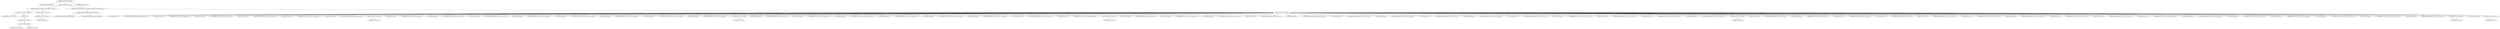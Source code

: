 digraph "TIFFFieldSetGetSize" {  
"27176" [label = <(METHOD,TIFFFieldSetGetSize)<SUB>866</SUB>> ]
"27177" [label = <(PARAM,const TIFFField *fip)<SUB>866</SUB>> ]
"27178" [label = <(BLOCK,&lt;empty&gt;,&lt;empty&gt;)<SUB>867</SUB>> ]
"27179" [label = <(CONTROL_STRUCTURE,if (fip == NULL),if (fip == NULL))<SUB>878</SUB>> ]
"27180" [label = <(&lt;operator&gt;.equals,fip == NULL)<SUB>878</SUB>> ]
"27181" [label = <(IDENTIFIER,fip,fip == NULL)<SUB>878</SUB>> ]
"27182" [label = <(NULL,NULL)<SUB>878</SUB>> ]
"27183" [label = <(BLOCK,&lt;empty&gt;,&lt;empty&gt;)> ]
"27184" [label = <(&lt;operator&gt;.cast,(void *)0)<SUB>878</SUB>> ]
"27185" [label = <(UNKNOWN,void *,void *)<SUB>878</SUB>> ]
"27186" [label = <(LITERAL,0,(void *)0)<SUB>878</SUB>> ]
"27187" [label = <(BLOCK,&lt;empty&gt;,&lt;empty&gt;)<SUB>879</SUB>> ]
"27188" [label = <(RETURN,return 0;,return 0;)<SUB>879</SUB>> ]
"27189" [label = <(LITERAL,0,return 0;)<SUB>879</SUB>> ]
"27190" [label = <(CONTROL_STRUCTURE,switch(fip-&gt;set_field_type),switch(fip-&gt;set_field_type))<SUB>881</SUB>> ]
"27191" [label = <(&lt;operator&gt;.indirectFieldAccess,fip-&gt;set_field_type)<SUB>881</SUB>> ]
"27192" [label = <(IDENTIFIER,fip,switch(fip-&gt;set_field_type))<SUB>881</SUB>> ]
"27193" [label = <(FIELD_IDENTIFIER,set_field_type,set_field_type)<SUB>881</SUB>> ]
"27194" [label = <(BLOCK,&lt;empty&gt;,&lt;empty&gt;)<SUB>882</SUB>> ]
"27195" [label = <(JUMP_TARGET,case)<SUB>883</SUB>> ]
"27196" [label = <(IDENTIFIER,TIFF_SETGET_UNDEFINED,&lt;empty&gt;)<SUB>883</SUB>> ]
"27197" [label = <(JUMP_TARGET,case)<SUB>884</SUB>> ]
"27198" [label = <(IDENTIFIER,TIFF_SETGET_ASCII,&lt;empty&gt;)<SUB>884</SUB>> ]
"27199" [label = <(JUMP_TARGET,case)<SUB>885</SUB>> ]
"27200" [label = <(IDENTIFIER,TIFF_SETGET_C0_ASCII,&lt;empty&gt;)<SUB>885</SUB>> ]
"27201" [label = <(JUMP_TARGET,case)<SUB>886</SUB>> ]
"27202" [label = <(IDENTIFIER,TIFF_SETGET_C16_ASCII,&lt;empty&gt;)<SUB>886</SUB>> ]
"27203" [label = <(JUMP_TARGET,case)<SUB>887</SUB>> ]
"27204" [label = <(IDENTIFIER,TIFF_SETGET_C32_ASCII,&lt;empty&gt;)<SUB>887</SUB>> ]
"27205" [label = <(JUMP_TARGET,case)<SUB>888</SUB>> ]
"27206" [label = <(IDENTIFIER,TIFF_SETGET_OTHER,&lt;empty&gt;)<SUB>888</SUB>> ]
"27207" [label = <(RETURN,return 1;,return 1;)<SUB>889</SUB>> ]
"27208" [label = <(LITERAL,1,return 1;)<SUB>889</SUB>> ]
"27209" [label = <(JUMP_TARGET,case)<SUB>890</SUB>> ]
"27210" [label = <(IDENTIFIER,TIFF_SETGET_UINT8,&lt;empty&gt;)<SUB>890</SUB>> ]
"27211" [label = <(JUMP_TARGET,case)<SUB>891</SUB>> ]
"27212" [label = <(IDENTIFIER,TIFF_SETGET_SINT8,&lt;empty&gt;)<SUB>891</SUB>> ]
"27213" [label = <(JUMP_TARGET,case)<SUB>892</SUB>> ]
"27214" [label = <(IDENTIFIER,TIFF_SETGET_C0_UINT8,&lt;empty&gt;)<SUB>892</SUB>> ]
"27215" [label = <(JUMP_TARGET,case)<SUB>893</SUB>> ]
"27216" [label = <(IDENTIFIER,TIFF_SETGET_C0_SINT8,&lt;empty&gt;)<SUB>893</SUB>> ]
"27217" [label = <(JUMP_TARGET,case)<SUB>894</SUB>> ]
"27218" [label = <(IDENTIFIER,TIFF_SETGET_C16_UINT8,&lt;empty&gt;)<SUB>894</SUB>> ]
"27219" [label = <(JUMP_TARGET,case)<SUB>895</SUB>> ]
"27220" [label = <(IDENTIFIER,TIFF_SETGET_C16_SINT8,&lt;empty&gt;)<SUB>895</SUB>> ]
"27221" [label = <(JUMP_TARGET,case)<SUB>896</SUB>> ]
"27222" [label = <(IDENTIFIER,TIFF_SETGET_C32_UINT8,&lt;empty&gt;)<SUB>896</SUB>> ]
"27223" [label = <(JUMP_TARGET,case)<SUB>897</SUB>> ]
"27224" [label = <(IDENTIFIER,TIFF_SETGET_C32_SINT8,&lt;empty&gt;)<SUB>897</SUB>> ]
"27225" [label = <(RETURN,return 1;,return 1;)<SUB>898</SUB>> ]
"27226" [label = <(LITERAL,1,return 1;)<SUB>898</SUB>> ]
"27227" [label = <(JUMP_TARGET,case)<SUB>899</SUB>> ]
"27228" [label = <(IDENTIFIER,TIFF_SETGET_UINT16,&lt;empty&gt;)<SUB>899</SUB>> ]
"27229" [label = <(JUMP_TARGET,case)<SUB>900</SUB>> ]
"27230" [label = <(IDENTIFIER,TIFF_SETGET_SINT16,&lt;empty&gt;)<SUB>900</SUB>> ]
"27231" [label = <(JUMP_TARGET,case)<SUB>901</SUB>> ]
"27232" [label = <(IDENTIFIER,TIFF_SETGET_C0_UINT16,&lt;empty&gt;)<SUB>901</SUB>> ]
"27233" [label = <(JUMP_TARGET,case)<SUB>902</SUB>> ]
"27234" [label = <(IDENTIFIER,TIFF_SETGET_C0_SINT16,&lt;empty&gt;)<SUB>902</SUB>> ]
"27235" [label = <(JUMP_TARGET,case)<SUB>903</SUB>> ]
"27236" [label = <(IDENTIFIER,TIFF_SETGET_C16_UINT16,&lt;empty&gt;)<SUB>903</SUB>> ]
"27237" [label = <(JUMP_TARGET,case)<SUB>904</SUB>> ]
"27238" [label = <(IDENTIFIER,TIFF_SETGET_C16_SINT16,&lt;empty&gt;)<SUB>904</SUB>> ]
"27239" [label = <(JUMP_TARGET,case)<SUB>905</SUB>> ]
"27240" [label = <(IDENTIFIER,TIFF_SETGET_C32_UINT16,&lt;empty&gt;)<SUB>905</SUB>> ]
"27241" [label = <(JUMP_TARGET,case)<SUB>906</SUB>> ]
"27242" [label = <(IDENTIFIER,TIFF_SETGET_C32_SINT16,&lt;empty&gt;)<SUB>906</SUB>> ]
"27243" [label = <(RETURN,return 2;,return 2;)<SUB>907</SUB>> ]
"27244" [label = <(LITERAL,2,return 2;)<SUB>907</SUB>> ]
"27245" [label = <(JUMP_TARGET,case)<SUB>908</SUB>> ]
"27246" [label = <(IDENTIFIER,TIFF_SETGET_INT,&lt;empty&gt;)<SUB>908</SUB>> ]
"27247" [label = <(JUMP_TARGET,case)<SUB>909</SUB>> ]
"27248" [label = <(IDENTIFIER,TIFF_SETGET_UINT32,&lt;empty&gt;)<SUB>909</SUB>> ]
"27249" [label = <(JUMP_TARGET,case)<SUB>910</SUB>> ]
"27250" [label = <(IDENTIFIER,TIFF_SETGET_SINT32,&lt;empty&gt;)<SUB>910</SUB>> ]
"27251" [label = <(JUMP_TARGET,case)<SUB>911</SUB>> ]
"27252" [label = <(IDENTIFIER,TIFF_SETGET_FLOAT,&lt;empty&gt;)<SUB>911</SUB>> ]
"27253" [label = <(JUMP_TARGET,case)<SUB>912</SUB>> ]
"27254" [label = <(IDENTIFIER,TIFF_SETGET_UINT16_PAIR,&lt;empty&gt;)<SUB>912</SUB>> ]
"27255" [label = <(JUMP_TARGET,case)<SUB>913</SUB>> ]
"27256" [label = <(IDENTIFIER,TIFF_SETGET_C0_UINT32,&lt;empty&gt;)<SUB>913</SUB>> ]
"27257" [label = <(JUMP_TARGET,case)<SUB>914</SUB>> ]
"27258" [label = <(IDENTIFIER,TIFF_SETGET_C0_SINT32,&lt;empty&gt;)<SUB>914</SUB>> ]
"27259" [label = <(JUMP_TARGET,case)<SUB>915</SUB>> ]
"27260" [label = <(IDENTIFIER,TIFF_SETGET_C0_FLOAT,&lt;empty&gt;)<SUB>915</SUB>> ]
"27261" [label = <(JUMP_TARGET,case)<SUB>916</SUB>> ]
"27262" [label = <(IDENTIFIER,TIFF_SETGET_C16_UINT32,&lt;empty&gt;)<SUB>916</SUB>> ]
"27263" [label = <(JUMP_TARGET,case)<SUB>917</SUB>> ]
"27264" [label = <(IDENTIFIER,TIFF_SETGET_C16_SINT32,&lt;empty&gt;)<SUB>917</SUB>> ]
"27265" [label = <(JUMP_TARGET,case)<SUB>918</SUB>> ]
"27266" [label = <(IDENTIFIER,TIFF_SETGET_C16_FLOAT,&lt;empty&gt;)<SUB>918</SUB>> ]
"27267" [label = <(JUMP_TARGET,case)<SUB>919</SUB>> ]
"27268" [label = <(IDENTIFIER,TIFF_SETGET_C32_UINT32,&lt;empty&gt;)<SUB>919</SUB>> ]
"27269" [label = <(JUMP_TARGET,case)<SUB>920</SUB>> ]
"27270" [label = <(IDENTIFIER,TIFF_SETGET_C32_SINT32,&lt;empty&gt;)<SUB>920</SUB>> ]
"27271" [label = <(JUMP_TARGET,case)<SUB>921</SUB>> ]
"27272" [label = <(IDENTIFIER,TIFF_SETGET_C32_FLOAT,&lt;empty&gt;)<SUB>921</SUB>> ]
"27273" [label = <(RETURN,return 4;,return 4;)<SUB>922</SUB>> ]
"27274" [label = <(LITERAL,4,return 4;)<SUB>922</SUB>> ]
"27275" [label = <(JUMP_TARGET,case)<SUB>923</SUB>> ]
"27276" [label = <(IDENTIFIER,TIFF_SETGET_UINT64,&lt;empty&gt;)<SUB>923</SUB>> ]
"27277" [label = <(JUMP_TARGET,case)<SUB>924</SUB>> ]
"27278" [label = <(IDENTIFIER,TIFF_SETGET_SINT64,&lt;empty&gt;)<SUB>924</SUB>> ]
"27279" [label = <(JUMP_TARGET,case)<SUB>925</SUB>> ]
"27280" [label = <(IDENTIFIER,TIFF_SETGET_DOUBLE,&lt;empty&gt;)<SUB>925</SUB>> ]
"27281" [label = <(JUMP_TARGET,case)<SUB>926</SUB>> ]
"27282" [label = <(IDENTIFIER,TIFF_SETGET_IFD8,&lt;empty&gt;)<SUB>926</SUB>> ]
"27283" [label = <(JUMP_TARGET,case)<SUB>927</SUB>> ]
"27284" [label = <(IDENTIFIER,TIFF_SETGET_C0_UINT64,&lt;empty&gt;)<SUB>927</SUB>> ]
"27285" [label = <(JUMP_TARGET,case)<SUB>928</SUB>> ]
"27286" [label = <(IDENTIFIER,TIFF_SETGET_C0_SINT64,&lt;empty&gt;)<SUB>928</SUB>> ]
"27287" [label = <(JUMP_TARGET,case)<SUB>929</SUB>> ]
"27288" [label = <(IDENTIFIER,TIFF_SETGET_C0_DOUBLE,&lt;empty&gt;)<SUB>929</SUB>> ]
"27289" [label = <(JUMP_TARGET,case)<SUB>930</SUB>> ]
"27290" [label = <(IDENTIFIER,TIFF_SETGET_C0_IFD8,&lt;empty&gt;)<SUB>930</SUB>> ]
"27291" [label = <(JUMP_TARGET,case)<SUB>931</SUB>> ]
"27292" [label = <(IDENTIFIER,TIFF_SETGET_C16_UINT64,&lt;empty&gt;)<SUB>931</SUB>> ]
"27293" [label = <(JUMP_TARGET,case)<SUB>932</SUB>> ]
"27294" [label = <(IDENTIFIER,TIFF_SETGET_C16_SINT64,&lt;empty&gt;)<SUB>932</SUB>> ]
"27295" [label = <(JUMP_TARGET,case)<SUB>933</SUB>> ]
"27296" [label = <(IDENTIFIER,TIFF_SETGET_C16_DOUBLE,&lt;empty&gt;)<SUB>933</SUB>> ]
"27297" [label = <(JUMP_TARGET,case)<SUB>934</SUB>> ]
"27298" [label = <(IDENTIFIER,TIFF_SETGET_C16_IFD8,&lt;empty&gt;)<SUB>934</SUB>> ]
"27299" [label = <(JUMP_TARGET,case)<SUB>935</SUB>> ]
"27300" [label = <(IDENTIFIER,TIFF_SETGET_C32_UINT64,&lt;empty&gt;)<SUB>935</SUB>> ]
"27301" [label = <(JUMP_TARGET,case)<SUB>936</SUB>> ]
"27302" [label = <(IDENTIFIER,TIFF_SETGET_C32_SINT64,&lt;empty&gt;)<SUB>936</SUB>> ]
"27303" [label = <(JUMP_TARGET,case)<SUB>937</SUB>> ]
"27304" [label = <(IDENTIFIER,TIFF_SETGET_C32_DOUBLE,&lt;empty&gt;)<SUB>937</SUB>> ]
"27305" [label = <(JUMP_TARGET,case)<SUB>938</SUB>> ]
"27306" [label = <(IDENTIFIER,TIFF_SETGET_C32_IFD8,&lt;empty&gt;)<SUB>938</SUB>> ]
"27307" [label = <(RETURN,return 8;,return 8;)<SUB>939</SUB>> ]
"27308" [label = <(LITERAL,8,return 8;)<SUB>939</SUB>> ]
"27309" [label = <(JUMP_TARGET,default)<SUB>940</SUB>> ]
"27310" [label = <(RETURN,return 0;,return 0;)<SUB>941</SUB>> ]
"27311" [label = <(LITERAL,0,return 0;)<SUB>941</SUB>> ]
"27312" [label = <(METHOD_RETURN,int)<SUB>866</SUB>> ]
  "27176" -> "27177" 
  "27176" -> "27178" 
  "27176" -> "27312" 
  "27178" -> "27179" 
  "27178" -> "27190" 
  "27179" -> "27180" 
  "27179" -> "27187" 
  "27180" -> "27181" 
  "27180" -> "27182" 
  "27182" -> "27183" 
  "27183" -> "27184" 
  "27184" -> "27185" 
  "27184" -> "27186" 
  "27187" -> "27188" 
  "27188" -> "27189" 
  "27190" -> "27191" 
  "27190" -> "27194" 
  "27191" -> "27192" 
  "27191" -> "27193" 
  "27194" -> "27195" 
  "27194" -> "27196" 
  "27194" -> "27197" 
  "27194" -> "27198" 
  "27194" -> "27199" 
  "27194" -> "27200" 
  "27194" -> "27201" 
  "27194" -> "27202" 
  "27194" -> "27203" 
  "27194" -> "27204" 
  "27194" -> "27205" 
  "27194" -> "27206" 
  "27194" -> "27207" 
  "27194" -> "27209" 
  "27194" -> "27210" 
  "27194" -> "27211" 
  "27194" -> "27212" 
  "27194" -> "27213" 
  "27194" -> "27214" 
  "27194" -> "27215" 
  "27194" -> "27216" 
  "27194" -> "27217" 
  "27194" -> "27218" 
  "27194" -> "27219" 
  "27194" -> "27220" 
  "27194" -> "27221" 
  "27194" -> "27222" 
  "27194" -> "27223" 
  "27194" -> "27224" 
  "27194" -> "27225" 
  "27194" -> "27227" 
  "27194" -> "27228" 
  "27194" -> "27229" 
  "27194" -> "27230" 
  "27194" -> "27231" 
  "27194" -> "27232" 
  "27194" -> "27233" 
  "27194" -> "27234" 
  "27194" -> "27235" 
  "27194" -> "27236" 
  "27194" -> "27237" 
  "27194" -> "27238" 
  "27194" -> "27239" 
  "27194" -> "27240" 
  "27194" -> "27241" 
  "27194" -> "27242" 
  "27194" -> "27243" 
  "27194" -> "27245" 
  "27194" -> "27246" 
  "27194" -> "27247" 
  "27194" -> "27248" 
  "27194" -> "27249" 
  "27194" -> "27250" 
  "27194" -> "27251" 
  "27194" -> "27252" 
  "27194" -> "27253" 
  "27194" -> "27254" 
  "27194" -> "27255" 
  "27194" -> "27256" 
  "27194" -> "27257" 
  "27194" -> "27258" 
  "27194" -> "27259" 
  "27194" -> "27260" 
  "27194" -> "27261" 
  "27194" -> "27262" 
  "27194" -> "27263" 
  "27194" -> "27264" 
  "27194" -> "27265" 
  "27194" -> "27266" 
  "27194" -> "27267" 
  "27194" -> "27268" 
  "27194" -> "27269" 
  "27194" -> "27270" 
  "27194" -> "27271" 
  "27194" -> "27272" 
  "27194" -> "27273" 
  "27194" -> "27275" 
  "27194" -> "27276" 
  "27194" -> "27277" 
  "27194" -> "27278" 
  "27194" -> "27279" 
  "27194" -> "27280" 
  "27194" -> "27281" 
  "27194" -> "27282" 
  "27194" -> "27283" 
  "27194" -> "27284" 
  "27194" -> "27285" 
  "27194" -> "27286" 
  "27194" -> "27287" 
  "27194" -> "27288" 
  "27194" -> "27289" 
  "27194" -> "27290" 
  "27194" -> "27291" 
  "27194" -> "27292" 
  "27194" -> "27293" 
  "27194" -> "27294" 
  "27194" -> "27295" 
  "27194" -> "27296" 
  "27194" -> "27297" 
  "27194" -> "27298" 
  "27194" -> "27299" 
  "27194" -> "27300" 
  "27194" -> "27301" 
  "27194" -> "27302" 
  "27194" -> "27303" 
  "27194" -> "27304" 
  "27194" -> "27305" 
  "27194" -> "27306" 
  "27194" -> "27307" 
  "27194" -> "27309" 
  "27194" -> "27310" 
  "27207" -> "27208" 
  "27225" -> "27226" 
  "27243" -> "27244" 
  "27273" -> "27274" 
  "27307" -> "27308" 
  "27310" -> "27311" 
}
